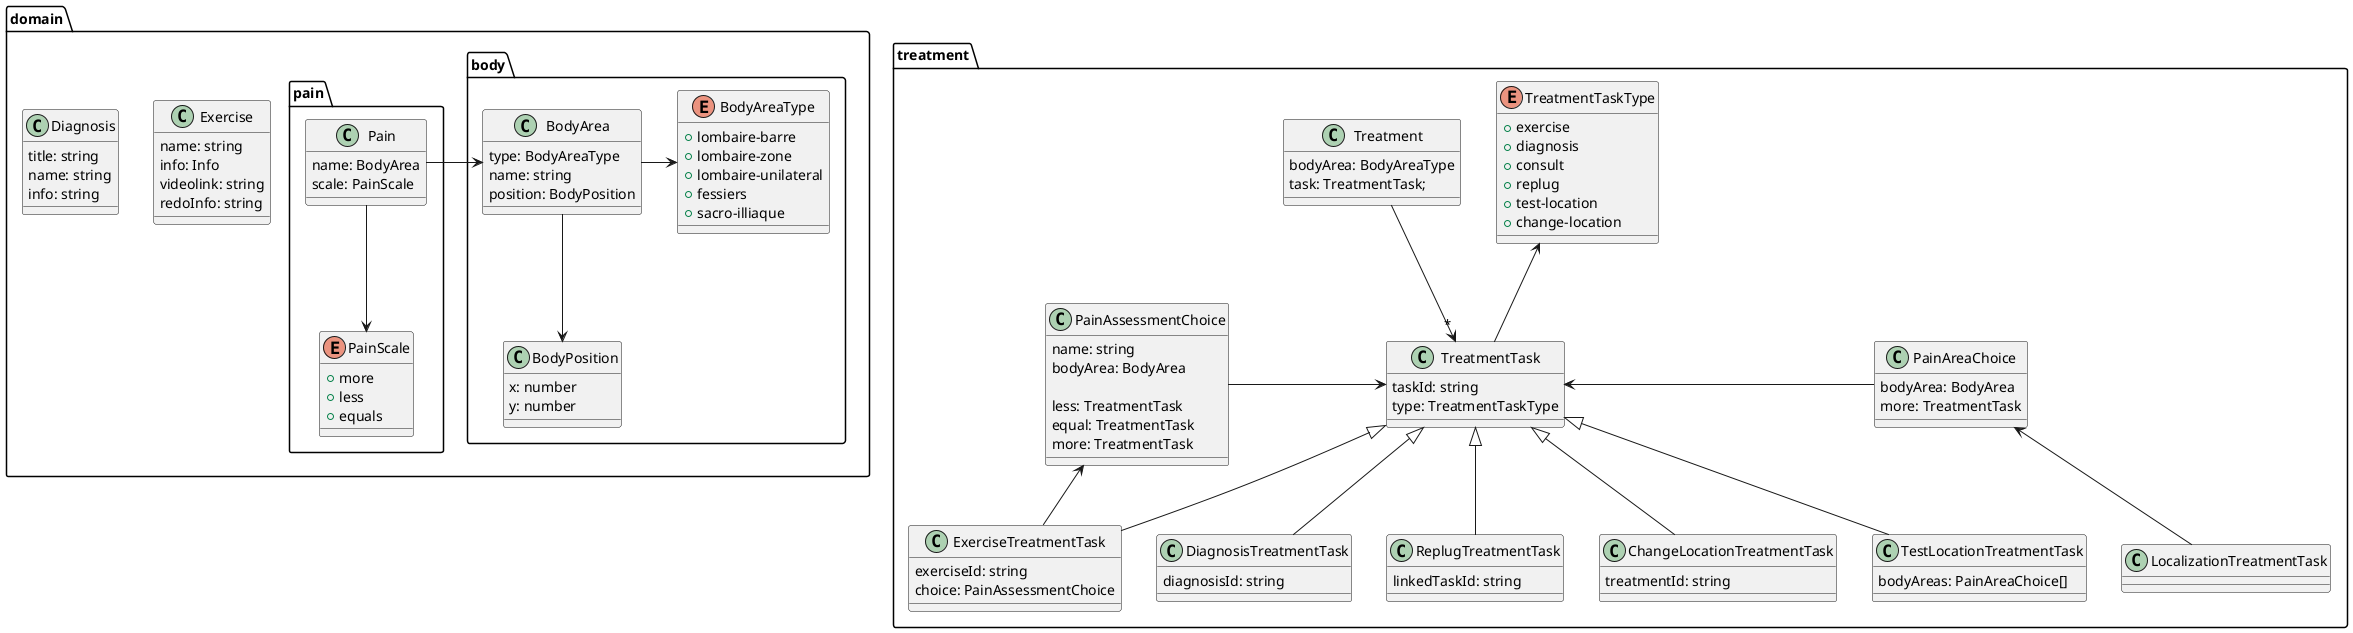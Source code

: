 @startuml

package domain {
    package body {

        class BodyArea {
            type: BodyAreaType
            name: string
            position: BodyPosition
        }

        enum BodyAreaType {
            + lombaire-barre
            + lombaire-zone
            + lombaire-unilateral
            + fessiers
            + sacro-illiaque
        }

        class BodyPosition {
            x: number
            y: number
        }

        BodyArea -r-> BodyAreaType
        BodyArea --> BodyPosition
    }

    package pain {

        class Pain {
            name: BodyArea
            scale: PainScale
        }

        enum PainScale {
            + more
            + less
            + equals
        }

        Pain --> PainScale
        Pain -r-> BodyArea
    }

    class Exercise {
        name: string
        info: Info
        videolink: string
        redoInfo: string
    }

    class Diagnosis {
        title: string
        name: string
        info: string
    }
}

package treatment {

    class Treatment {
        bodyArea: BodyAreaType
        task: TreatmentTask;
    }

    class TreatmentTask {
        taskId: string
        type: TreatmentTaskType
    }

    enum TreatmentTaskType {
        + exercise
        + diagnosis
        + consult
        + replug
        + test-location
        + change-location
        '+ pain-assessment
    }

    class ExerciseTreatmentTask {
        exerciseId: string
        choice: PainAssessmentChoice
    }

    class DiagnosisTreatmentTask {
        diagnosisId: string
    }

    class ReplugTreatmentTask {
        linkedTaskId: string
    }

    class ChangeLocationTreatmentTask {
        treatmentId: string
    }

    class TestLocationTreatmentTask {
        bodyAreas: PainAreaChoice[]
    }

    class PainAssessmentChoice {
        name: string
        bodyArea: BodyArea

        less: TreatmentTask
        equal: TreatmentTask
        more: TreatmentTask
    }

    class PainAreaChoice {
        bodyArea: BodyArea
        more: TreatmentTask
    }


    Treatment --> "*" TreatmentTask

    TreatmentTask -u-> TreatmentTaskType

    TreatmentTask <|-- ExerciseTreatmentTask
    TreatmentTask <|-- DiagnosisTreatmentTask
    TreatmentTask <|-- ReplugTreatmentTask
    TreatmentTask <|-- TestLocationTreatmentTask
    TreatmentTask <|--  ChangeLocationTreatmentTask

    ExerciseTreatmentTask -u-> PainAssessmentChoice
    LocalizationTreatmentTask -u-> PainAreaChoice

    PainAssessmentChoice -r-> TreatmentTask
    PainAreaChoice -l-> TreatmentTask
}

@enduml
